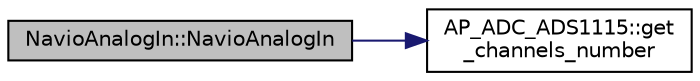 digraph "NavioAnalogIn::NavioAnalogIn"
{
 // INTERACTIVE_SVG=YES
  edge [fontname="Helvetica",fontsize="10",labelfontname="Helvetica",labelfontsize="10"];
  node [fontname="Helvetica",fontsize="10",shape=record];
  rankdir="LR";
  Node1 [label="NavioAnalogIn::NavioAnalogIn",height=0.2,width=0.4,color="black", fillcolor="grey75", style="filled" fontcolor="black"];
  Node1 -> Node2 [color="midnightblue",fontsize="10",style="solid",fontname="Helvetica"];
  Node2 [label="AP_ADC_ADS1115::get\l_channels_number",height=0.2,width=0.4,color="black", fillcolor="white", style="filled",URL="$classAP__ADC__ADS1115.html#ab7fa2c745d9e36ef8fd3f4dc49f1c347"];
}

